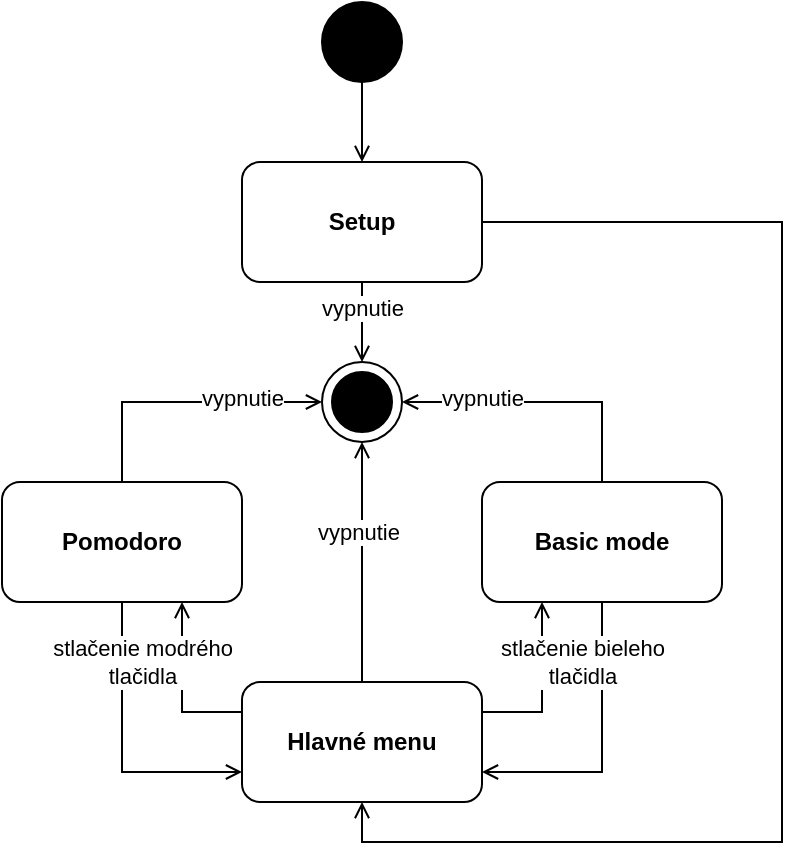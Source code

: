 <mxfile version="13.10.6" type="device"><diagram name="Page-1" id="58cdce13-f638-feb5-8d6f-7d28b1aa9fa0"><mxGraphModel dx="885" dy="490" grid="1" gridSize="10" guides="1" tooltips="1" connect="1" arrows="1" fold="1" page="1" pageScale="1" pageWidth="1100" pageHeight="850" background="#ffffff" math="0" shadow="0"><root><mxCell id="0"/><mxCell id="1" parent="0"/><mxCell id="TvwWBG6ryxVXkFTQTRR9-33" style="edgeStyle=orthogonalEdgeStyle;rounded=0;orthogonalLoop=1;jettySize=auto;html=1;exitX=0.5;exitY=1;exitDx=0;exitDy=0;entryX=0.5;entryY=0;entryDx=0;entryDy=0;endArrow=open;endFill=0;" edge="1" parent="1" source="TvwWBG6ryxVXkFTQTRR9-1" target="TvwWBG6ryxVXkFTQTRR9-6"><mxGeometry relative="1" as="geometry"/></mxCell><mxCell id="TvwWBG6ryxVXkFTQTRR9-34" value="vypnutie" style="edgeLabel;html=1;align=center;verticalAlign=middle;resizable=0;points=[];" vertex="1" connectable="0" parent="TvwWBG6ryxVXkFTQTRR9-33"><mxGeometry x="-0.367" relative="1" as="geometry"><mxPoint as="offset"/></mxGeometry></mxCell><mxCell id="TvwWBG6ryxVXkFTQTRR9-35" style="edgeStyle=orthogonalEdgeStyle;rounded=0;orthogonalLoop=1;jettySize=auto;html=1;exitX=1;exitY=0.5;exitDx=0;exitDy=0;entryX=0.5;entryY=1;entryDx=0;entryDy=0;endArrow=open;endFill=0;" edge="1" parent="1" source="TvwWBG6ryxVXkFTQTRR9-1" target="TvwWBG6ryxVXkFTQTRR9-15"><mxGeometry relative="1" as="geometry"><Array as="points"><mxPoint x="510" y="150"/><mxPoint x="510" y="460"/><mxPoint x="300" y="460"/></Array></mxGeometry></mxCell><mxCell id="TvwWBG6ryxVXkFTQTRR9-1" value="&lt;b&gt;Setup&lt;/b&gt;" style="rounded=1;whiteSpace=wrap;html=1;" vertex="1" parent="1"><mxGeometry x="240" y="120" width="120" height="60" as="geometry"/></mxCell><mxCell id="TvwWBG6ryxVXkFTQTRR9-16" style="edgeStyle=orthogonalEdgeStyle;rounded=0;orthogonalLoop=1;jettySize=auto;html=1;exitX=0.5;exitY=1;exitDx=0;exitDy=0;entryX=0.5;entryY=0;entryDx=0;entryDy=0;endArrow=open;endFill=0;" edge="1" parent="1" source="TvwWBG6ryxVXkFTQTRR9-2" target="TvwWBG6ryxVXkFTQTRR9-1"><mxGeometry relative="1" as="geometry"/></mxCell><mxCell id="TvwWBG6ryxVXkFTQTRR9-2" value="" style="ellipse;whiteSpace=wrap;html=1;aspect=fixed;fillColor=#000000;" vertex="1" parent="1"><mxGeometry x="280" y="40" width="40" height="40" as="geometry"/></mxCell><mxCell id="TvwWBG6ryxVXkFTQTRR9-6" value="" style="ellipse;whiteSpace=wrap;html=1;aspect=fixed;fillColor=#FFFFFF;" vertex="1" parent="1"><mxGeometry x="280.0" y="220" width="40" height="40" as="geometry"/></mxCell><mxCell id="TvwWBG6ryxVXkFTQTRR9-4" value="" style="ellipse;whiteSpace=wrap;html=1;aspect=fixed;fillColor=#000000;" vertex="1" parent="1"><mxGeometry x="285.0" y="225" width="30" height="30" as="geometry"/></mxCell><mxCell id="TvwWBG6ryxVXkFTQTRR9-36" style="edgeStyle=orthogonalEdgeStyle;rounded=0;orthogonalLoop=1;jettySize=auto;html=1;exitX=0.5;exitY=0;exitDx=0;exitDy=0;entryX=1;entryY=0.5;entryDx=0;entryDy=0;endArrow=open;endFill=0;" edge="1" parent="1" source="TvwWBG6ryxVXkFTQTRR9-8" target="TvwWBG6ryxVXkFTQTRR9-6"><mxGeometry relative="1" as="geometry"/></mxCell><mxCell id="TvwWBG6ryxVXkFTQTRR9-46" value="vypnutie" style="edgeLabel;html=1;align=center;verticalAlign=middle;resizable=0;points=[];" vertex="1" connectable="0" parent="TvwWBG6ryxVXkFTQTRR9-36"><mxGeometry x="0.457" relative="1" as="geometry"><mxPoint x="1.69" y="-2" as="offset"/></mxGeometry></mxCell><mxCell id="TvwWBG6ryxVXkFTQTRR9-40" style="edgeStyle=orthogonalEdgeStyle;rounded=0;orthogonalLoop=1;jettySize=auto;html=1;exitX=0.5;exitY=1;exitDx=0;exitDy=0;entryX=1;entryY=0.75;entryDx=0;entryDy=0;endArrow=open;endFill=0;" edge="1" parent="1" source="TvwWBG6ryxVXkFTQTRR9-8" target="TvwWBG6ryxVXkFTQTRR9-15"><mxGeometry relative="1" as="geometry"/></mxCell><mxCell id="TvwWBG6ryxVXkFTQTRR9-8" value="&lt;b&gt;Basic mode&lt;/b&gt;" style="rounded=1;whiteSpace=wrap;html=1;fillColor=#FFFFFF;" vertex="1" parent="1"><mxGeometry x="360" y="280" width="120" height="60" as="geometry"/></mxCell><mxCell id="TvwWBG6ryxVXkFTQTRR9-37" style="edgeStyle=orthogonalEdgeStyle;rounded=0;orthogonalLoop=1;jettySize=auto;html=1;exitX=0.5;exitY=0;exitDx=0;exitDy=0;entryX=0;entryY=0.5;entryDx=0;entryDy=0;endArrow=open;endFill=0;" edge="1" parent="1" source="TvwWBG6ryxVXkFTQTRR9-9" target="TvwWBG6ryxVXkFTQTRR9-6"><mxGeometry relative="1" as="geometry"/></mxCell><mxCell id="TvwWBG6ryxVXkFTQTRR9-45" value="vypnutie" style="edgeLabel;html=1;align=center;verticalAlign=middle;resizable=0;points=[];" vertex="1" connectable="0" parent="TvwWBG6ryxVXkFTQTRR9-37"><mxGeometry x="0.172" y="-1" relative="1" as="geometry"><mxPoint x="17.69" y="-3" as="offset"/></mxGeometry></mxCell><mxCell id="TvwWBG6ryxVXkFTQTRR9-41" style="edgeStyle=orthogonalEdgeStyle;rounded=0;orthogonalLoop=1;jettySize=auto;html=1;exitX=0.5;exitY=1;exitDx=0;exitDy=0;entryX=0;entryY=0.75;entryDx=0;entryDy=0;endArrow=open;endFill=0;" edge="1" parent="1" source="TvwWBG6ryxVXkFTQTRR9-9" target="TvwWBG6ryxVXkFTQTRR9-15"><mxGeometry relative="1" as="geometry"/></mxCell><mxCell id="TvwWBG6ryxVXkFTQTRR9-9" value="&lt;b&gt;Pomodoro&lt;/b&gt;" style="rounded=1;whiteSpace=wrap;html=1;fillColor=#FFFFFF;" vertex="1" parent="1"><mxGeometry x="120" y="280" width="120" height="60" as="geometry"/></mxCell><mxCell id="TvwWBG6ryxVXkFTQTRR9-38" style="edgeStyle=orthogonalEdgeStyle;rounded=0;orthogonalLoop=1;jettySize=auto;html=1;exitX=0.5;exitY=0;exitDx=0;exitDy=0;entryX=0.5;entryY=1;entryDx=0;entryDy=0;endArrow=open;endFill=0;" edge="1" parent="1" source="TvwWBG6ryxVXkFTQTRR9-15" target="TvwWBG6ryxVXkFTQTRR9-6"><mxGeometry relative="1" as="geometry"/></mxCell><mxCell id="TvwWBG6ryxVXkFTQTRR9-47" value="vypnutie" style="edgeLabel;html=1;align=center;verticalAlign=middle;resizable=0;points=[];" vertex="1" connectable="0" parent="TvwWBG6ryxVXkFTQTRR9-38"><mxGeometry x="0.253" y="2" relative="1" as="geometry"><mxPoint as="offset"/></mxGeometry></mxCell><mxCell id="TvwWBG6ryxVXkFTQTRR9-39" style="edgeStyle=orthogonalEdgeStyle;rounded=0;orthogonalLoop=1;jettySize=auto;html=1;exitX=1;exitY=0.25;exitDx=0;exitDy=0;entryX=0.25;entryY=1;entryDx=0;entryDy=0;endArrow=open;endFill=0;" edge="1" parent="1" source="TvwWBG6ryxVXkFTQTRR9-15" target="TvwWBG6ryxVXkFTQTRR9-8"><mxGeometry relative="1" as="geometry"/></mxCell><mxCell id="TvwWBG6ryxVXkFTQTRR9-48" value="stlačenie bieleho&lt;br&gt;tlačidla" style="edgeLabel;html=1;align=center;verticalAlign=middle;resizable=0;points=[];" vertex="1" connectable="0" parent="TvwWBG6ryxVXkFTQTRR9-39"><mxGeometry x="0.121" y="-1" relative="1" as="geometry"><mxPoint x="18.98" y="-7.63" as="offset"/></mxGeometry></mxCell><mxCell id="TvwWBG6ryxVXkFTQTRR9-42" style="edgeStyle=orthogonalEdgeStyle;rounded=0;orthogonalLoop=1;jettySize=auto;html=1;exitX=0;exitY=0.25;exitDx=0;exitDy=0;entryX=0.75;entryY=1;entryDx=0;entryDy=0;endArrow=open;endFill=0;" edge="1" parent="1" source="TvwWBG6ryxVXkFTQTRR9-15" target="TvwWBG6ryxVXkFTQTRR9-9"><mxGeometry relative="1" as="geometry"/></mxCell><mxCell id="TvwWBG6ryxVXkFTQTRR9-44" value="stlačenie modrého&lt;br&gt;tlačidla" style="edgeLabel;html=1;align=center;verticalAlign=middle;resizable=0;points=[];" vertex="1" connectable="0" parent="TvwWBG6ryxVXkFTQTRR9-42"><mxGeometry x="0.107" y="3" relative="1" as="geometry"><mxPoint x="-17.02" y="-8.14" as="offset"/></mxGeometry></mxCell><mxCell id="TvwWBG6ryxVXkFTQTRR9-15" value="&lt;b&gt;Hlavné menu&lt;/b&gt;" style="rounded=1;whiteSpace=wrap;html=1;fillColor=#FFFFFF;" vertex="1" parent="1"><mxGeometry x="240" y="380" width="120" height="60" as="geometry"/></mxCell></root></mxGraphModel></diagram></mxfile>